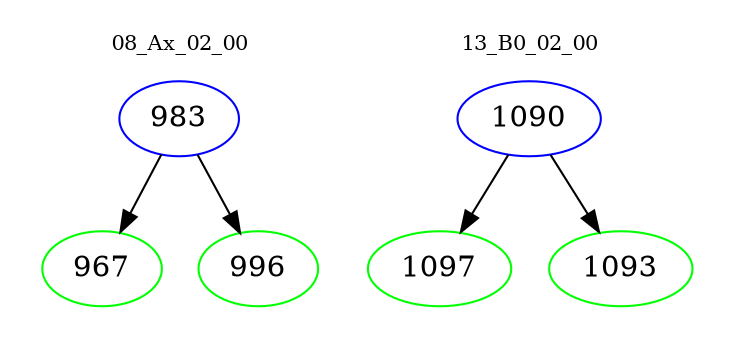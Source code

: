 digraph{
subgraph cluster_0 {
color = white
label = "08_Ax_02_00";
fontsize=10;
T0_983 [label="983", color="blue"]
T0_983 -> T0_967 [color="black"]
T0_967 [label="967", color="green"]
T0_983 -> T0_996 [color="black"]
T0_996 [label="996", color="green"]
}
subgraph cluster_1 {
color = white
label = "13_B0_02_00";
fontsize=10;
T1_1090 [label="1090", color="blue"]
T1_1090 -> T1_1097 [color="black"]
T1_1097 [label="1097", color="green"]
T1_1090 -> T1_1093 [color="black"]
T1_1093 [label="1093", color="green"]
}
}
